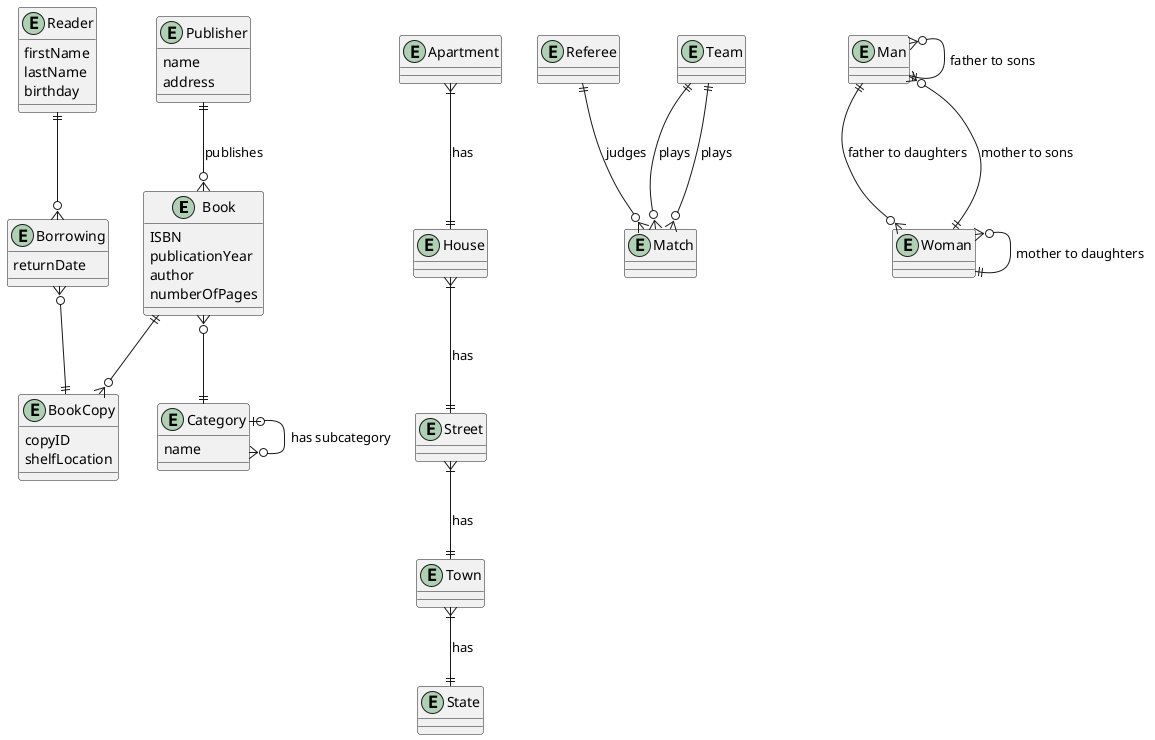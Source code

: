 @startuml
entity "Book" {
    ISBN
    publicationYear
    author
    numberOfPages
}

entity "BookCopy" {
    copyID
    shelfLocation
}

entity "Reader" {
    firstName
    lastName 
    birthday
}

entity "Publisher" {
    name
    address
}

entity "Borrowing" {
    returnDate
}

entity "Category" 
{
    name
}

Publisher ||--o{ "Book": publishes
Book ||--o{ "BookCopy"
Reader ||--o{ Borrowing
Borrowing }o--|| BookCopy
Category |o--o{ Category: has subcategory
Book }o--|| Category

entity "Apartment" {}
entity "House" {}
entity "Street" {}
entity "Town" {}
entity "State" {}

Apartment }|--|| House: has
House }|--|| Street: has
Street }|--|| Town: has
Town }|--|| State: has

entity "Match" {}

entity "Referee" {}

entity "Team" {}

Team ||--o{ Match: plays
Team ||--o{ Match: plays
Referee ||--o{ Match: judges

entity "Man" {}
entity "Woman" {}

Man }o--|| Man: father to sons
Woman ||--o{ Man: mother to sons
Man ||--o{ Woman: father to daughters
Woman }o--|| Woman: mother to daughters

@enduml
